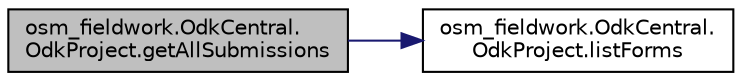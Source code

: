 digraph "osm_fieldwork.OdkCentral.OdkProject.getAllSubmissions"
{
 // LATEX_PDF_SIZE
  edge [fontname="Helvetica",fontsize="10",labelfontname="Helvetica",labelfontsize="10"];
  node [fontname="Helvetica",fontsize="10",shape=record];
  rankdir="LR";
  Node1 [label="osm_fieldwork.OdkCentral.\lOdkProject.getAllSubmissions",height=0.2,width=0.4,color="black", fillcolor="grey75", style="filled", fontcolor="black",tooltip=" "];
  Node1 -> Node2 [color="midnightblue",fontsize="10",style="solid",fontname="Helvetica"];
  Node2 [label="osm_fieldwork.OdkCentral.\lOdkProject.listForms",height=0.2,width=0.4,color="black", fillcolor="white", style="filled",URL="$classosm__fieldwork_1_1OdkCentral_1_1OdkProject.html#a130247583c49c604861ccd2b4adaf1b9",tooltip=" "];
}
